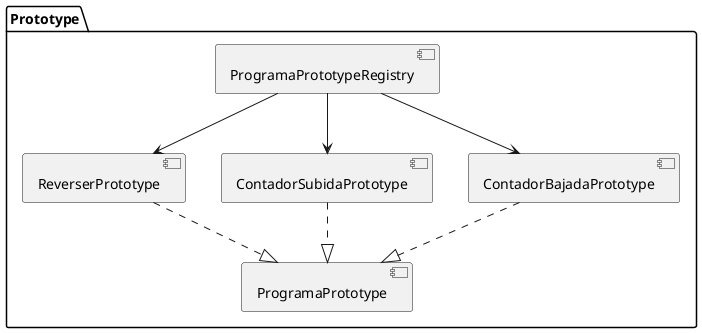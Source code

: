 @startuml
package "Prototype" {
  [ProgramaPrototypeRegistry]
  [ProgramaPrototype]
  [ReverserPrototype]
  [ContadorSubidaPrototype]
  [ContadorBajadaPrototype]
}

[ProgramaPrototypeRegistry] --> [ReverserPrototype]
[ProgramaPrototypeRegistry] --> [ContadorSubidaPrototype]
[ProgramaPrototypeRegistry] --> [ContadorBajadaPrototype]

[ReverserPrototype] ..|> [ProgramaPrototype]
[ContadorSubidaPrototype] ..|> [ProgramaPrototype]
[ContadorBajadaPrototype] ..|> [ProgramaPrototype]
@enduml
com